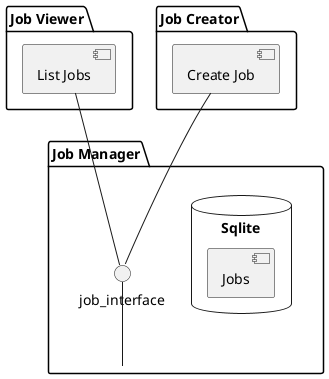 @startuml Design it! First iteration

package "Job Viewer" {
    [List Jobs]
}

package "Job Creator" {
    [Create Job]
}

package "Job Manager" {
    job_interface -- [Job Manager]
    database "Sqlite" {
        [Jobs]
    }
}

[List Jobs] -- job_interface
[Create Job] -- job_interface

@enduml

@startuml Job Manager class diagram

class JobInterface {
    get_all_jobs(): void
    add_job(): bool
    json_to_job(): bool
    job_to_json(): bool
}

class JobDataStorage {
    all(): List<Job>
    add(Job j): bool
}

class Job {}

JobInterface -right- JobDataStorage
JobInterface -- Job
JobDataStorage -- Job
@enduml

@startuml Job Manager Sequence diagram - Get jobs

hide footbox

actor Emma

box "Job Manager"
participant "JobInterface" as if
participant "JobDataStorage" as ds
database SQLite as data
end box

group "Get all jobs"

Emma -> if : GET /jobs
if -> ds: all()
ds -> data: SELECT * FROM jobs;
data --> ds: <data>
ds --> if: List<Job>
if -> if: jobs_to_json()
if --> Emma: <jobs>
end group

@enduml

@startuml Job Manager Sequence diagram - Add job

hide footbox

actor Tom

box "Job Manager"
participant "JobInterface" as if
participant "JobDataStorage" as ds
database SQLite as data
end box

group "Add job"

Tom -> if: POST /jobs {<job details>}
if -> if: job = json_to_job()
if -> ds: add(job)
ds -> data: INSERT INTO jobs (<job data>)
data --> ds: <ok>
ds --> if: <ok>
if --> Tom: <ok>
end group

@enduml

@startuml Sequence Diagram - User Interaction

hide footbox

actor Emma
actor Tom

box "UI"
participant "Job Viewer" as jv
end box

box "Job Manager"
participant "JobInterface" as if
participant "JobDataStorage" as ds
database SQLite as data
end box

group "Get all jobs"

Emma -> jv : GET /jobs
jv -> if: GET /jobs
if -> ds: all()
ds -> data: SELECT * FROM jobs;
data --> ds: <data>
ds --> if: List<Job>
if -> if: jobs_to_json()
if --> jv: <jobs>
jv -> jv: jobs_to_table()
jv --> Emma
end group

group "Create jobs"
Tom -> jv: GET /jobs/create
jv --> Tom: <page>
Tom -> Tom: <fill form>
Tom -> jv: Send Form
jv -> if: POST /jobs {<job details>}
if -> if: job = json_to_job()
if -> ds: add(job)
ds -> data: INSERT INTO jobs (<job data>)
data --> ds: <ok>
ds --> if: <ok>
if --> jv: <ok>
jv --> Tom: <ok>

end group
@enduml